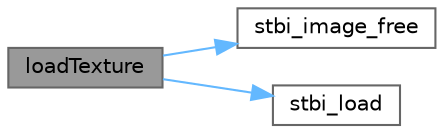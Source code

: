 digraph "loadTexture"
{
 // LATEX_PDF_SIZE
  bgcolor="transparent";
  edge [fontname=Helvetica,fontsize=10,labelfontname=Helvetica,labelfontsize=10];
  node [fontname=Helvetica,fontsize=10,shape=box,height=0.2,width=0.4];
  rankdir="LR";
  Node1 [id="Node000001",label="loadTexture",height=0.2,width=0.4,color="gray40", fillcolor="grey60", style="filled", fontcolor="black",tooltip=" "];
  Node1 -> Node2 [id="edge3_Node000001_Node000002",color="steelblue1",style="solid",tooltip=" "];
  Node2 [id="Node000002",label="stbi_image_free",height=0.2,width=0.4,color="grey40", fillcolor="white", style="filled",URL="$spine-glfw_2src_2stb__image_8h.html#ad3e11bb44412a7ba348acfbad09caacb",tooltip=" "];
  Node1 -> Node3 [id="edge4_Node000001_Node000003",color="steelblue1",style="solid",tooltip=" "];
  Node3 [id="Node000003",label="stbi_load",height=0.2,width=0.4,color="grey40", fillcolor="white", style="filled",URL="$spine-glfw_2src_2stb__image_8h.html#ad3fc296ba0778df0a8094e20da82deab",tooltip=" "];
}
